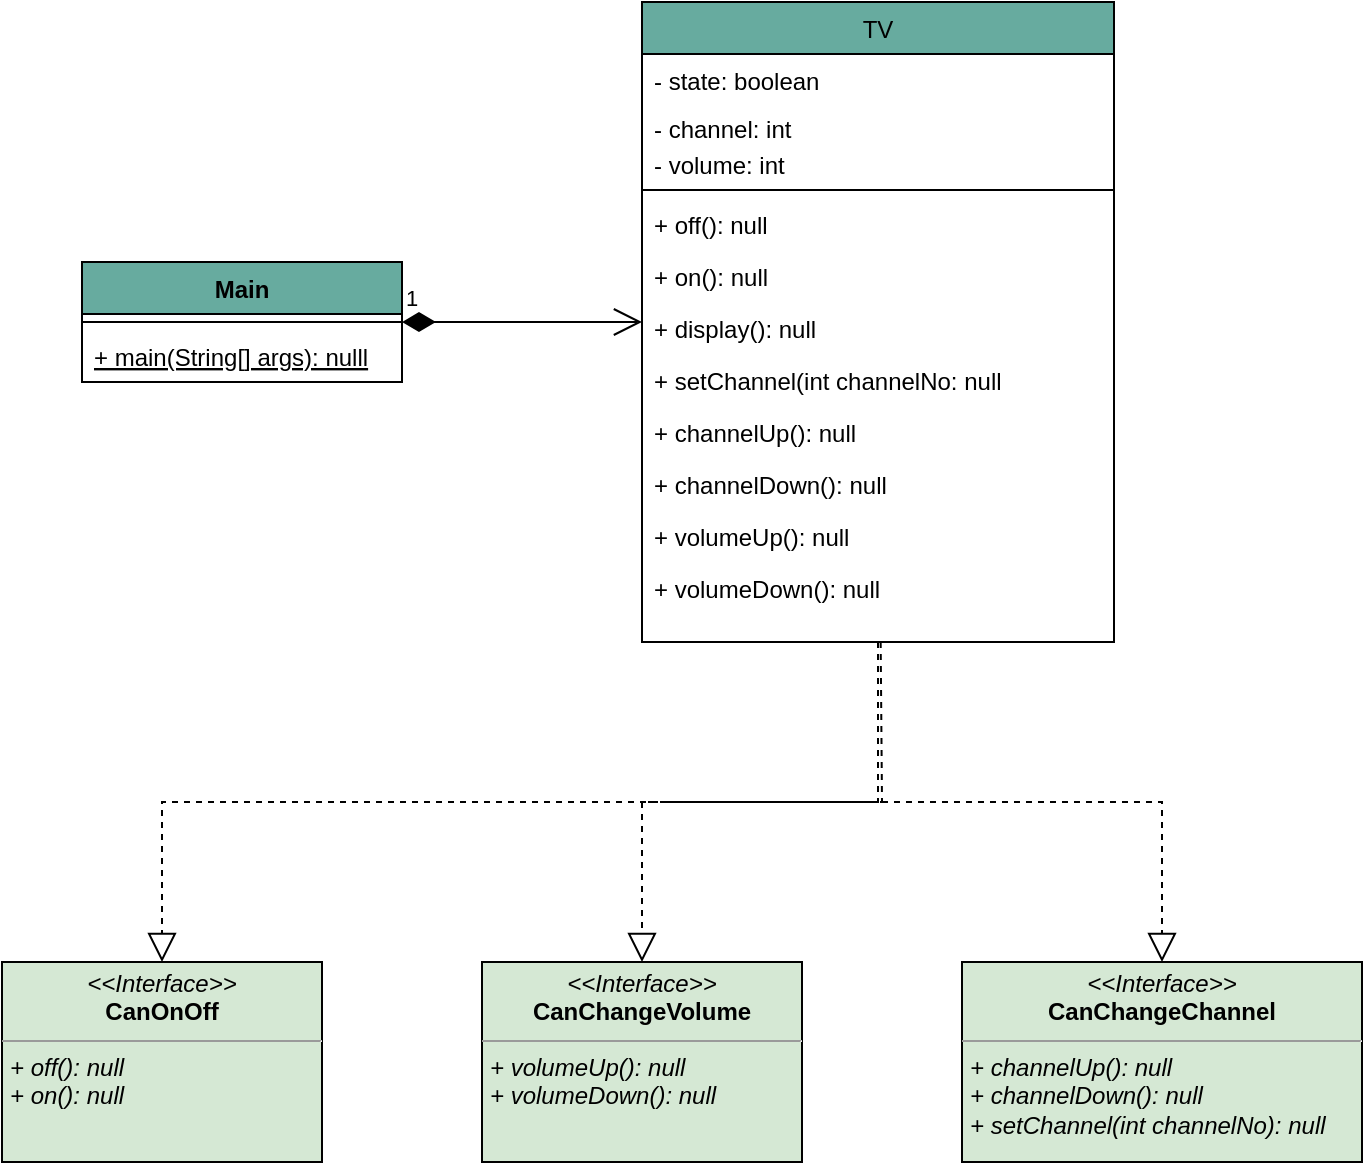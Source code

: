 <mxfile version="20.6.2" type="device"><diagram id="C5RBs43oDa-KdzZeNtuy" name="Page-1"><mxGraphModel dx="1278" dy="627" grid="1" gridSize="10" guides="1" tooltips="1" connect="1" arrows="1" fold="1" page="1" pageScale="1" pageWidth="827" pageHeight="1169" math="0" shadow="0"><root><mxCell id="WIyWlLk6GJQsqaUBKTNV-0"/><mxCell id="WIyWlLk6GJQsqaUBKTNV-1" parent="WIyWlLk6GJQsqaUBKTNV-0"/><mxCell id="zkfFHV4jXpPFQw0GAbJ--0" value="TV" style="swimlane;fontStyle=0;align=center;verticalAlign=top;childLayout=stackLayout;horizontal=1;startSize=26;horizontalStack=0;resizeParent=1;resizeLast=0;collapsible=1;marginBottom=0;rounded=0;shadow=0;strokeWidth=1;fillColor=#67AB9F;" parent="WIyWlLk6GJQsqaUBKTNV-1" vertex="1"><mxGeometry x="400" y="80" width="236" height="320" as="geometry"><mxRectangle x="311" y="80" width="160" height="26" as="alternateBounds"/></mxGeometry></mxCell><mxCell id="zkfFHV4jXpPFQw0GAbJ--1" value="- state: boolean" style="text;align=left;verticalAlign=top;spacingLeft=4;spacingRight=4;overflow=hidden;rotatable=0;points=[[0,0.5],[1,0.5]];portConstraint=eastwest;" parent="zkfFHV4jXpPFQw0GAbJ--0" vertex="1"><mxGeometry y="26" width="236" height="24" as="geometry"/></mxCell><mxCell id="zkfFHV4jXpPFQw0GAbJ--2" value="- channel: int" style="text;align=left;verticalAlign=top;spacingLeft=4;spacingRight=4;overflow=hidden;rotatable=0;points=[[0,0.5],[1,0.5]];portConstraint=eastwest;rounded=0;shadow=0;html=0;" parent="zkfFHV4jXpPFQw0GAbJ--0" vertex="1"><mxGeometry y="50" width="236" height="18" as="geometry"/></mxCell><mxCell id="zkfFHV4jXpPFQw0GAbJ--3" value="- volume: int" style="text;align=left;verticalAlign=top;spacingLeft=4;spacingRight=4;overflow=hidden;rotatable=0;points=[[0,0.5],[1,0.5]];portConstraint=eastwest;rounded=0;shadow=0;html=0;" parent="zkfFHV4jXpPFQw0GAbJ--0" vertex="1"><mxGeometry y="68" width="236" height="22" as="geometry"/></mxCell><mxCell id="zkfFHV4jXpPFQw0GAbJ--4" value="" style="line;html=1;strokeWidth=1;align=left;verticalAlign=middle;spacingTop=-1;spacingLeft=3;spacingRight=3;rotatable=0;labelPosition=right;points=[];portConstraint=eastwest;" parent="zkfFHV4jXpPFQw0GAbJ--0" vertex="1"><mxGeometry y="90" width="236" height="8" as="geometry"/></mxCell><mxCell id="3dXGRoPkKypCK6afc8TZ-10" value="+ off(): null" style="text;align=left;verticalAlign=top;spacingLeft=4;spacingRight=4;overflow=hidden;rotatable=0;points=[[0,0.5],[1,0.5]];portConstraint=eastwest;" vertex="1" parent="zkfFHV4jXpPFQw0GAbJ--0"><mxGeometry y="98" width="236" height="26" as="geometry"/></mxCell><mxCell id="zkfFHV4jXpPFQw0GAbJ--5" value="+ on(): null" style="text;align=left;verticalAlign=top;spacingLeft=4;spacingRight=4;overflow=hidden;rotatable=0;points=[[0,0.5],[1,0.5]];portConstraint=eastwest;" parent="zkfFHV4jXpPFQw0GAbJ--0" vertex="1"><mxGeometry y="124" width="236" height="26" as="geometry"/></mxCell><mxCell id="3dXGRoPkKypCK6afc8TZ-12" value="+ display(): null" style="text;align=left;verticalAlign=top;spacingLeft=4;spacingRight=4;overflow=hidden;rotatable=0;points=[[0,0.5],[1,0.5]];portConstraint=eastwest;" vertex="1" parent="zkfFHV4jXpPFQw0GAbJ--0"><mxGeometry y="150" width="236" height="26" as="geometry"/></mxCell><mxCell id="3dXGRoPkKypCK6afc8TZ-11" value="+ setChannel(int channelNo: null" style="text;align=left;verticalAlign=top;spacingLeft=4;spacingRight=4;overflow=hidden;rotatable=0;points=[[0,0.5],[1,0.5]];portConstraint=eastwest;" vertex="1" parent="zkfFHV4jXpPFQw0GAbJ--0"><mxGeometry y="176" width="236" height="26" as="geometry"/></mxCell><mxCell id="3dXGRoPkKypCK6afc8TZ-14" value="+ channelUp(): null" style="text;align=left;verticalAlign=top;spacingLeft=4;spacingRight=4;overflow=hidden;rotatable=0;points=[[0,0.5],[1,0.5]];portConstraint=eastwest;" vertex="1" parent="zkfFHV4jXpPFQw0GAbJ--0"><mxGeometry y="202" width="236" height="26" as="geometry"/></mxCell><mxCell id="3dXGRoPkKypCK6afc8TZ-13" value="+ channelDown(): null" style="text;align=left;verticalAlign=top;spacingLeft=4;spacingRight=4;overflow=hidden;rotatable=0;points=[[0,0.5],[1,0.5]];portConstraint=eastwest;" vertex="1" parent="zkfFHV4jXpPFQw0GAbJ--0"><mxGeometry y="228" width="236" height="26" as="geometry"/></mxCell><mxCell id="3dXGRoPkKypCK6afc8TZ-15" value="+ volumeUp(): null" style="text;align=left;verticalAlign=top;spacingLeft=4;spacingRight=4;overflow=hidden;rotatable=0;points=[[0,0.5],[1,0.5]];portConstraint=eastwest;" vertex="1" parent="zkfFHV4jXpPFQw0GAbJ--0"><mxGeometry y="254" width="236" height="26" as="geometry"/></mxCell><mxCell id="3dXGRoPkKypCK6afc8TZ-16" value="+ volumeDown(): null" style="text;align=left;verticalAlign=top;spacingLeft=4;spacingRight=4;overflow=hidden;rotatable=0;points=[[0,0.5],[1,0.5]];portConstraint=eastwest;" vertex="1" parent="zkfFHV4jXpPFQw0GAbJ--0"><mxGeometry y="280" width="236" height="26" as="geometry"/></mxCell><mxCell id="3dXGRoPkKypCK6afc8TZ-6" value="&lt;p style=&quot;margin:0px;margin-top:4px;text-align:center;&quot;&gt;&lt;font color=&quot;#000000&quot;&gt;&lt;i&gt;&amp;lt;&amp;lt;Interface&amp;gt;&amp;gt;&lt;/i&gt;&lt;br&gt;&lt;b&gt;CanChangeChannel&lt;/b&gt;&lt;/font&gt;&lt;/p&gt;&lt;hr size=&quot;1&quot;&gt;&lt;p style=&quot;margin:0px;margin-left:4px;&quot;&gt;&lt;i&gt;&lt;font color=&quot;#000000&quot;&gt;+ channelUp(): null&lt;br&gt;+ channelDown(): null&lt;br&gt;+ setChannel(int channelNo): null&lt;/font&gt;&lt;/i&gt;&lt;/p&gt;" style="verticalAlign=top;align=left;overflow=fill;fontSize=12;fontFamily=Helvetica;html=1;fillColor=#D5E8D4;" vertex="1" parent="WIyWlLk6GJQsqaUBKTNV-1"><mxGeometry x="560" y="560" width="200" height="100" as="geometry"/></mxCell><mxCell id="3dXGRoPkKypCK6afc8TZ-7" value="&lt;p style=&quot;margin:0px;margin-top:4px;text-align:center;&quot;&gt;&lt;font color=&quot;#000000&quot;&gt;&lt;i&gt;&amp;lt;&amp;lt;Interface&amp;gt;&amp;gt;&lt;/i&gt;&lt;br&gt;&lt;b&gt;CanChangeVolume&lt;/b&gt;&lt;/font&gt;&lt;/p&gt;&lt;hr size=&quot;1&quot;&gt;&lt;p style=&quot;margin:0px;margin-left:4px;&quot;&gt;&lt;i&gt;&lt;font color=&quot;#000000&quot;&gt;+ volumeUp(): null&lt;br&gt;+ volumeDown(): null&lt;/font&gt;&lt;/i&gt;&lt;br&gt;&lt;/p&gt;" style="verticalAlign=top;align=left;overflow=fill;fontSize=12;fontFamily=Helvetica;html=1;fillColor=#D5E8D4;" vertex="1" parent="WIyWlLk6GJQsqaUBKTNV-1"><mxGeometry x="320" y="560" width="160" height="100" as="geometry"/></mxCell><mxCell id="3dXGRoPkKypCK6afc8TZ-8" value="&lt;p style=&quot;margin:0px;margin-top:4px;text-align:center;&quot;&gt;&lt;font color=&quot;#000000&quot;&gt;&lt;i&gt;&amp;lt;&amp;lt;Interface&amp;gt;&amp;gt;&lt;/i&gt;&lt;br&gt;&lt;b&gt;CanOnOff&lt;/b&gt;&lt;/font&gt;&lt;/p&gt;&lt;hr size=&quot;1&quot;&gt;&lt;p style=&quot;margin:0px;margin-left:4px;&quot;&gt;&lt;i&gt;&lt;font color=&quot;#000000&quot;&gt;+ off(): null&lt;br&gt;+ on(): null&lt;/font&gt;&lt;/i&gt;&lt;/p&gt;" style="verticalAlign=top;align=left;overflow=fill;fontSize=12;fontFamily=Helvetica;html=1;fillColor=#D5E8D4;strokeColor=#000000;" vertex="1" parent="WIyWlLk6GJQsqaUBKTNV-1"><mxGeometry x="80" y="560" width="160" height="100" as="geometry"/></mxCell><mxCell id="3dXGRoPkKypCK6afc8TZ-17" value="" style="endArrow=block;dashed=1;endFill=0;endSize=12;html=1;rounded=0;" edge="1" parent="WIyWlLk6GJQsqaUBKTNV-1" source="zkfFHV4jXpPFQw0GAbJ--0" target="3dXGRoPkKypCK6afc8TZ-7"><mxGeometry width="160" relative="1" as="geometry"><mxPoint x="280" y="460" as="sourcePoint"/><mxPoint x="440" y="460" as="targetPoint"/><Array as="points"><mxPoint x="518" y="480"/><mxPoint x="410" y="480"/><mxPoint x="400" y="480"/></Array></mxGeometry></mxCell><mxCell id="3dXGRoPkKypCK6afc8TZ-18" value="" style="endArrow=block;dashed=1;endFill=0;endSize=12;html=1;rounded=0;" edge="1" parent="WIyWlLk6GJQsqaUBKTNV-1" source="zkfFHV4jXpPFQw0GAbJ--0" target="3dXGRoPkKypCK6afc8TZ-8"><mxGeometry width="160" relative="1" as="geometry"><mxPoint x="80" y="450" as="sourcePoint"/><mxPoint x="240" y="450" as="targetPoint"/><Array as="points"><mxPoint x="518" y="480"/><mxPoint x="410" y="480"/><mxPoint x="420" y="480"/><mxPoint x="160" y="480"/></Array></mxGeometry></mxCell><mxCell id="3dXGRoPkKypCK6afc8TZ-19" value="" style="endArrow=block;dashed=1;endFill=0;endSize=12;html=1;rounded=0;" edge="1" parent="WIyWlLk6GJQsqaUBKTNV-1" source="zkfFHV4jXpPFQw0GAbJ--0" target="3dXGRoPkKypCK6afc8TZ-6"><mxGeometry width="160" relative="1" as="geometry"><mxPoint x="490" y="430" as="sourcePoint"/><mxPoint x="650" y="430" as="targetPoint"/><Array as="points"><mxPoint x="520" y="480"/><mxPoint x="410" y="480"/><mxPoint x="660" y="480"/></Array></mxGeometry></mxCell><mxCell id="3dXGRoPkKypCK6afc8TZ-21" value="1" style="endArrow=open;html=1;endSize=12;startArrow=diamondThin;startSize=14;startFill=1;edgeStyle=orthogonalEdgeStyle;align=left;verticalAlign=bottom;rounded=0;" edge="1" parent="WIyWlLk6GJQsqaUBKTNV-1" source="3dXGRoPkKypCK6afc8TZ-27" target="zkfFHV4jXpPFQw0GAbJ--0"><mxGeometry x="-1" y="3" relative="1" as="geometry"><mxPoint x="260" y="240" as="sourcePoint"/><mxPoint x="400" y="250" as="targetPoint"/></mxGeometry></mxCell><mxCell id="3dXGRoPkKypCK6afc8TZ-27" value="Main" style="swimlane;fontStyle=1;align=center;verticalAlign=top;childLayout=stackLayout;horizontal=1;startSize=26;horizontalStack=0;resizeParent=1;resizeParentMax=0;resizeLast=0;collapsible=1;marginBottom=0;fillColor=#67AB9F;" vertex="1" parent="WIyWlLk6GJQsqaUBKTNV-1"><mxGeometry x="120" y="210" width="160" height="60" as="geometry"/></mxCell><mxCell id="3dXGRoPkKypCK6afc8TZ-29" value="" style="line;strokeWidth=1;fillColor=none;align=left;verticalAlign=middle;spacingTop=-1;spacingLeft=3;spacingRight=3;rotatable=0;labelPosition=right;points=[];portConstraint=eastwest;strokeColor=inherit;" vertex="1" parent="3dXGRoPkKypCK6afc8TZ-27"><mxGeometry y="26" width="160" height="8" as="geometry"/></mxCell><mxCell id="3dXGRoPkKypCK6afc8TZ-30" value="+ main(String[] args): nulll" style="text;strokeColor=none;fillColor=none;align=left;verticalAlign=top;spacingLeft=4;spacingRight=4;overflow=hidden;rotatable=0;points=[[0,0.5],[1,0.5]];portConstraint=eastwest;fontStyle=4" vertex="1" parent="3dXGRoPkKypCK6afc8TZ-27"><mxGeometry y="34" width="160" height="26" as="geometry"/></mxCell></root></mxGraphModel></diagram></mxfile>